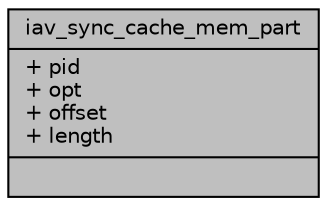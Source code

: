 digraph "iav_sync_cache_mem_part"
{
 // INTERACTIVE_SVG=YES
 // LATEX_PDF_SIZE
  bgcolor="transparent";
  edge [fontname="Helvetica",fontsize="10",labelfontname="Helvetica",labelfontsize="10"];
  node [fontname="Helvetica",fontsize="10",shape=record];
  Node1 [label="{iav_sync_cache_mem_part\n|+ pid\l+ opt\l+ offset\l+ length\l|}",height=0.2,width=0.4,color="black", fillcolor="grey75", style="filled", fontcolor="black",tooltip=" "];
}
